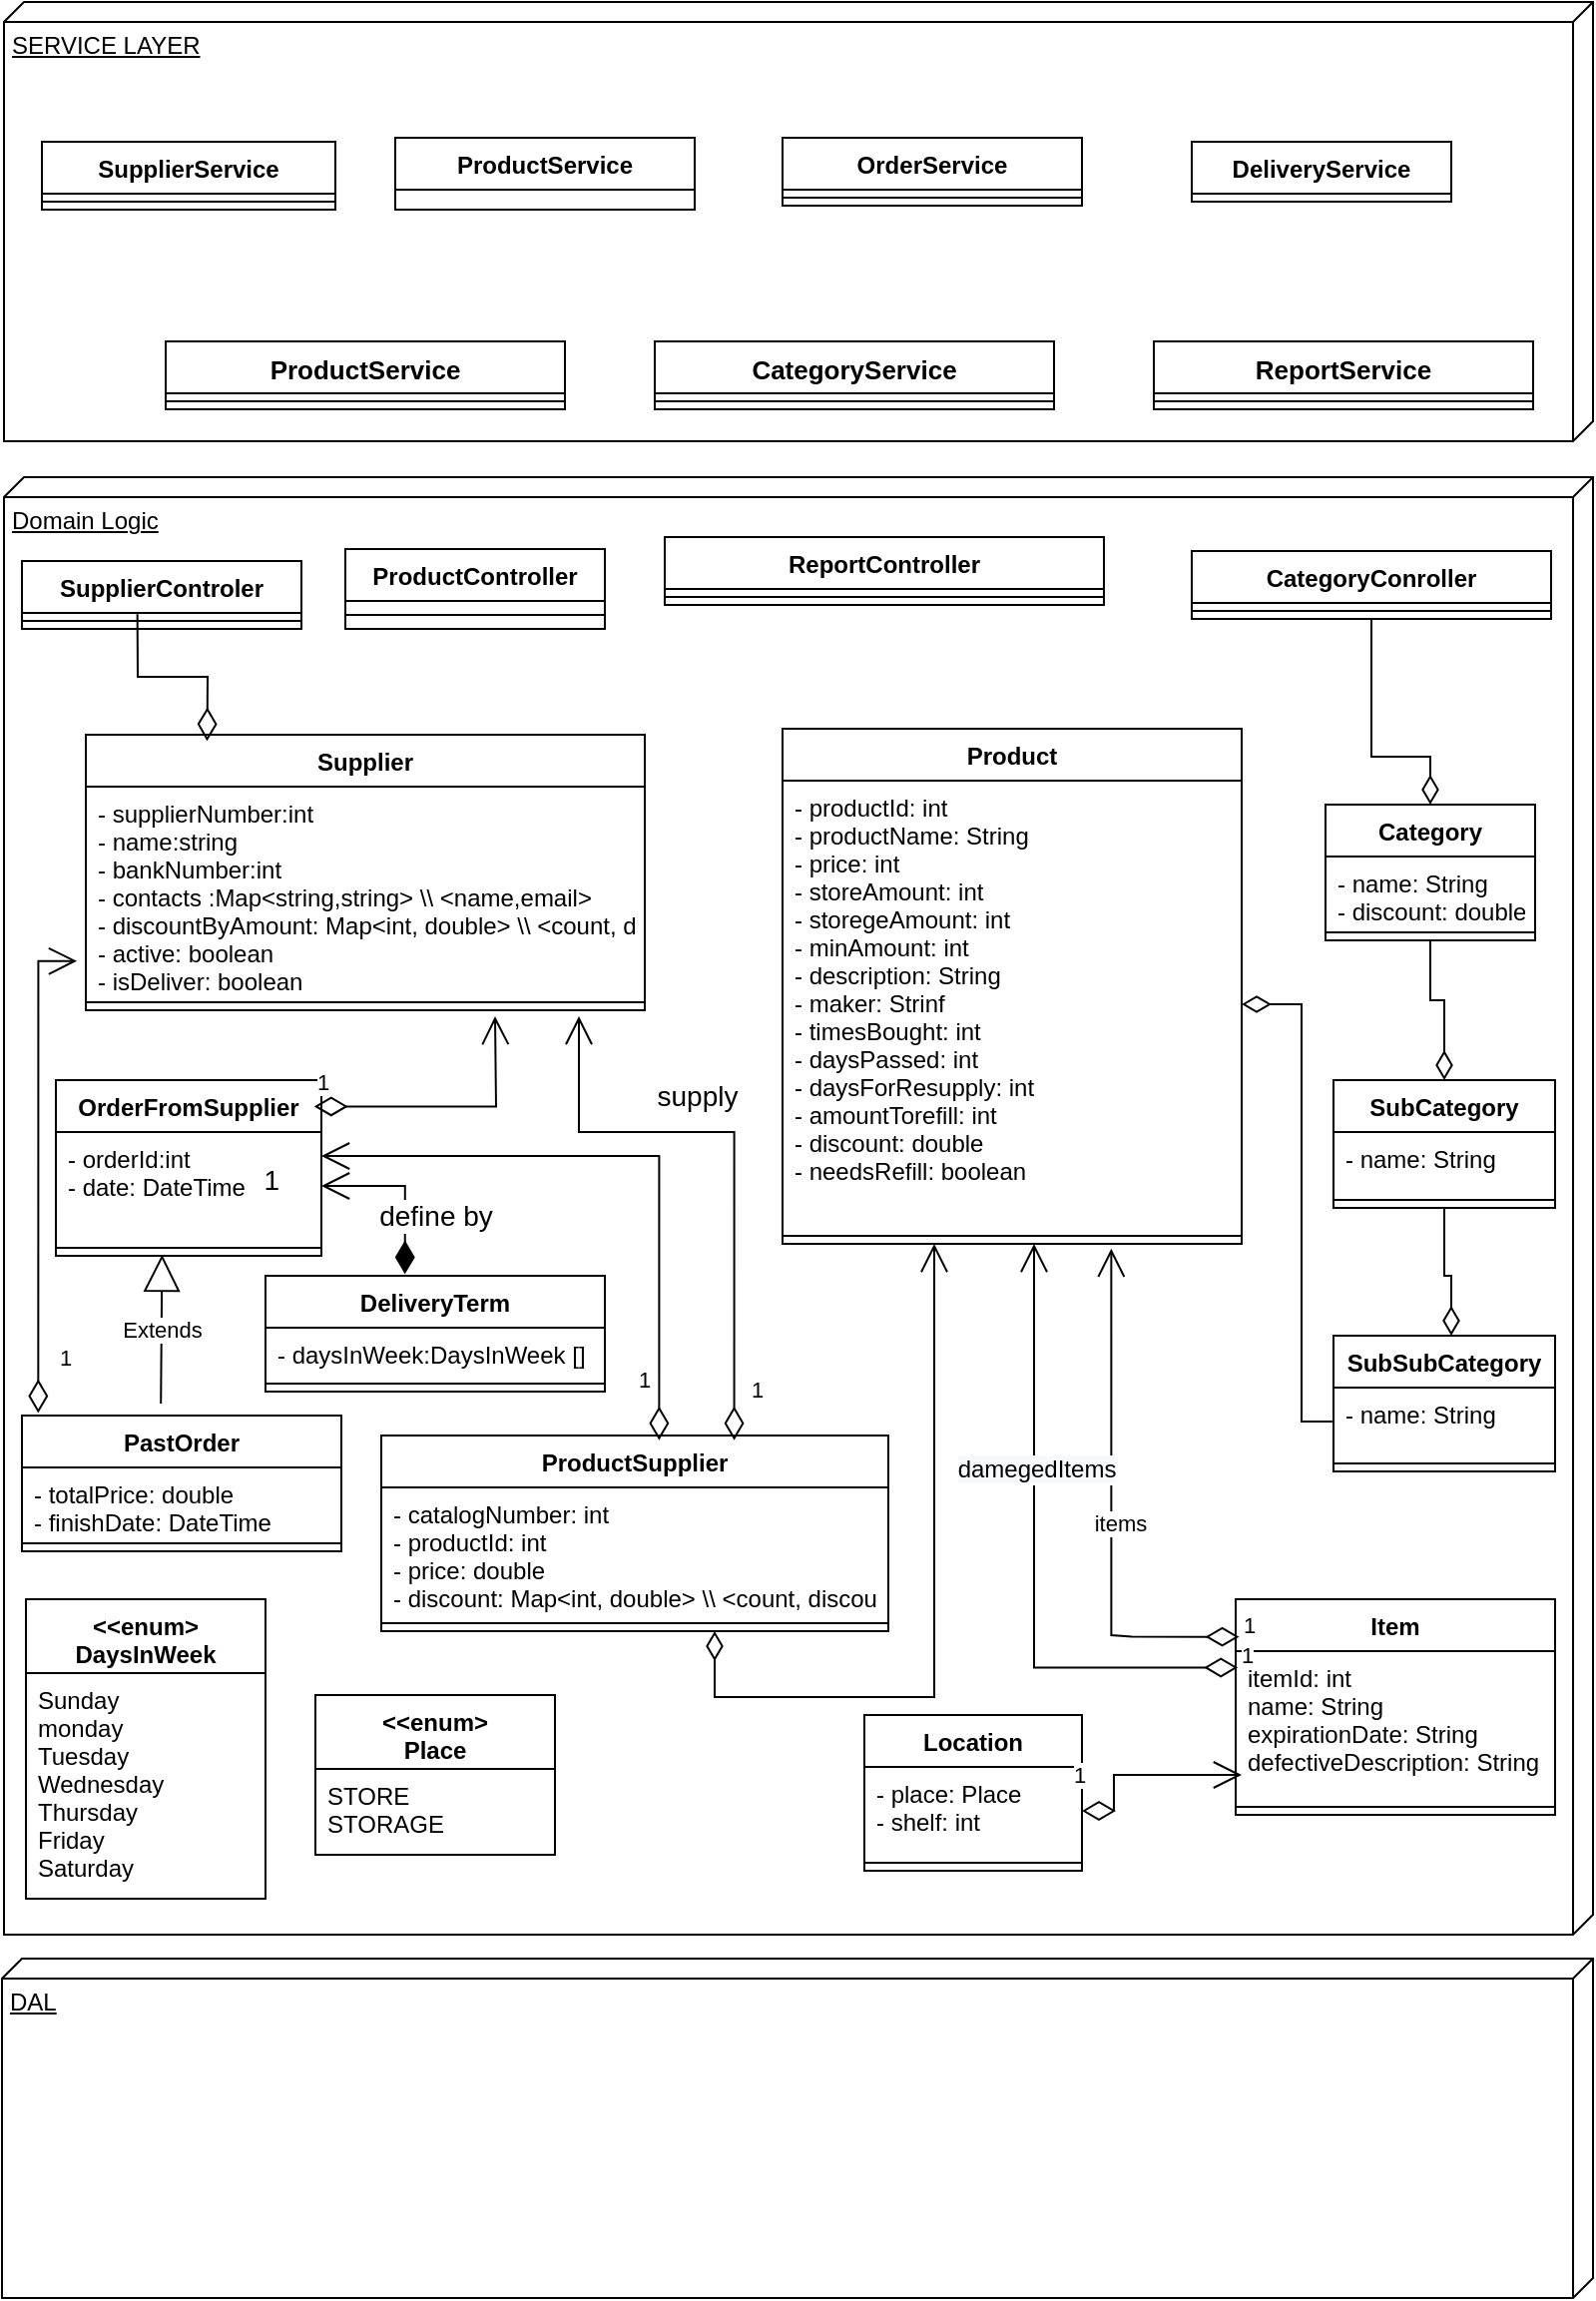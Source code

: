 <mxfile version="16.5.1" type="device"><diagram id="brOP___fMTUhQ7ttJd8J" name="‫עמוד-1‬"><mxGraphModel dx="211" dy="641" grid="1" gridSize="10" guides="1" tooltips="1" connect="1" arrows="1" fold="1" page="1" pageScale="1" pageWidth="827" pageHeight="1169" math="0" shadow="0"><root><mxCell id="0"/><mxCell id="1" parent="0"/><mxCell id="zts6wzAT9CX6H4ILx_Yd-130" value="SERVICE LAYER&lt;br&gt;" style="verticalAlign=top;align=left;spacingTop=8;spacingLeft=2;spacingRight=12;shape=cube;size=10;direction=south;fontStyle=4;html=1;" parent="1" vertex="1"><mxGeometry x="844" y="10" width="796" height="220" as="geometry"/></mxCell><mxCell id="zts6wzAT9CX6H4ILx_Yd-74" value="Domain Logic" style="verticalAlign=top;align=left;spacingTop=8;spacingLeft=2;spacingRight=12;shape=cube;size=10;direction=south;fontStyle=4;html=1;" parent="1" vertex="1"><mxGeometry x="844" y="248" width="796" height="730" as="geometry"/></mxCell><mxCell id="zts6wzAT9CX6H4ILx_Yd-4" value="Product" style="swimlane;fontStyle=1;align=center;verticalAlign=top;childLayout=stackLayout;horizontal=1;startSize=26;horizontalStack=0;resizeParent=1;resizeParentMax=0;resizeLast=0;collapsible=1;marginBottom=0;" parent="1" vertex="1"><mxGeometry x="1234" y="374" width="230" height="258" as="geometry"/></mxCell><mxCell id="zts6wzAT9CX6H4ILx_Yd-5" value="- productId: int&#10;- productName: String&#10;- price: int&#10;- storeAmount: int &#10;- storegeAmount: int &#10;- minAmount: int &#10;- description: String&#10;- maker: Strinf&#10;- timesBought: int &#10;- daysPassed: int &#10;- daysForResupply: int &#10;- amountTorefill: int &#10;- discount: double&#10;- needsRefill: boolean" style="text;strokeColor=none;fillColor=none;align=left;verticalAlign=top;spacingLeft=4;spacingRight=4;overflow=hidden;rotatable=0;points=[[0,0.5],[1,0.5]];portConstraint=eastwest;" parent="zts6wzAT9CX6H4ILx_Yd-4" vertex="1"><mxGeometry y="26" width="230" height="224" as="geometry"/></mxCell><mxCell id="zts6wzAT9CX6H4ILx_Yd-6" value="" style="line;strokeWidth=1;fillColor=none;align=left;verticalAlign=middle;spacingTop=-1;spacingLeft=3;spacingRight=3;rotatable=0;labelPosition=right;points=[];portConstraint=eastwest;" parent="zts6wzAT9CX6H4ILx_Yd-4" vertex="1"><mxGeometry y="250" width="230" height="8" as="geometry"/></mxCell><mxCell id="zts6wzAT9CX6H4ILx_Yd-7" value="Location" style="swimlane;fontStyle=1;align=center;verticalAlign=top;childLayout=stackLayout;horizontal=1;startSize=26;horizontalStack=0;resizeParent=1;resizeParentMax=0;resizeLast=0;collapsible=1;marginBottom=0;" parent="1" vertex="1"><mxGeometry x="1275" y="868" width="109" height="78" as="geometry"/></mxCell><mxCell id="zts6wzAT9CX6H4ILx_Yd-8" value="- place: Place&#10;- shelf: int&#10;" style="text;strokeColor=none;fillColor=none;align=left;verticalAlign=top;spacingLeft=4;spacingRight=4;overflow=hidden;rotatable=0;points=[[0,0.5],[1,0.5]];portConstraint=eastwest;" parent="zts6wzAT9CX6H4ILx_Yd-7" vertex="1"><mxGeometry y="26" width="109" height="44" as="geometry"/></mxCell><mxCell id="zts6wzAT9CX6H4ILx_Yd-9" value="" style="line;strokeWidth=1;fillColor=none;align=left;verticalAlign=middle;spacingTop=-1;spacingLeft=3;spacingRight=3;rotatable=0;labelPosition=right;points=[];portConstraint=eastwest;" parent="zts6wzAT9CX6H4ILx_Yd-7" vertex="1"><mxGeometry y="70" width="109" height="8" as="geometry"/></mxCell><mxCell id="zts6wzAT9CX6H4ILx_Yd-10" style="edgeStyle=orthogonalEdgeStyle;rounded=0;jumpSize=6;orthogonalLoop=1;jettySize=auto;html=1;fontSize=13;endArrow=diamondThin;endFill=0;endSize=12;" parent="1" source="zts6wzAT9CX6H4ILx_Yd-11" target="zts6wzAT9CX6H4ILx_Yd-27" edge="1"><mxGeometry relative="1" as="geometry"><Array as="points"><mxPoint x="1566" y="648"/><mxPoint x="1569" y="648"/></Array></mxGeometry></mxCell><mxCell id="zts6wzAT9CX6H4ILx_Yd-11" value="SubCategory" style="swimlane;fontStyle=1;align=center;verticalAlign=top;childLayout=stackLayout;horizontal=1;startSize=26;horizontalStack=0;resizeParent=1;resizeParentMax=0;resizeLast=0;collapsible=1;marginBottom=0;" parent="1" vertex="1"><mxGeometry x="1510" y="550" width="111" height="64" as="geometry"/></mxCell><mxCell id="zts6wzAT9CX6H4ILx_Yd-12" value="- name: String" style="text;strokeColor=none;fillColor=none;align=left;verticalAlign=top;spacingLeft=4;spacingRight=4;overflow=hidden;rotatable=0;points=[[0,0.5],[1,0.5]];portConstraint=eastwest;" parent="zts6wzAT9CX6H4ILx_Yd-11" vertex="1"><mxGeometry y="26" width="111" height="30" as="geometry"/></mxCell><mxCell id="zts6wzAT9CX6H4ILx_Yd-13" value="" style="line;strokeWidth=1;fillColor=none;align=left;verticalAlign=middle;spacingTop=-1;spacingLeft=3;spacingRight=3;rotatable=0;labelPosition=right;points=[];portConstraint=eastwest;" parent="zts6wzAT9CX6H4ILx_Yd-11" vertex="1"><mxGeometry y="56" width="111" height="8" as="geometry"/></mxCell><mxCell id="zts6wzAT9CX6H4ILx_Yd-14" style="edgeStyle=orthogonalEdgeStyle;rounded=0;jumpSize=6;orthogonalLoop=1;jettySize=auto;html=1;entryX=0.5;entryY=0;entryDx=0;entryDy=0;fontSize=13;endArrow=diamondThin;endFill=0;endSize=12;" parent="1" source="zts6wzAT9CX6H4ILx_Yd-15" target="zts6wzAT9CX6H4ILx_Yd-11" edge="1"><mxGeometry relative="1" as="geometry"/></mxCell><mxCell id="zts6wzAT9CX6H4ILx_Yd-15" value="Category" style="swimlane;fontStyle=1;align=center;verticalAlign=top;childLayout=stackLayout;horizontal=1;startSize=26;horizontalStack=0;resizeParent=1;resizeParentMax=0;resizeLast=0;collapsible=1;marginBottom=0;" parent="1" vertex="1"><mxGeometry x="1506" y="412" width="105" height="68" as="geometry"/></mxCell><mxCell id="zts6wzAT9CX6H4ILx_Yd-16" value="- name: String&#10;- discount: double" style="text;strokeColor=none;fillColor=none;align=left;verticalAlign=top;spacingLeft=4;spacingRight=4;overflow=hidden;rotatable=0;points=[[0,0.5],[1,0.5]];portConstraint=eastwest;" parent="zts6wzAT9CX6H4ILx_Yd-15" vertex="1"><mxGeometry y="26" width="105" height="34" as="geometry"/></mxCell><mxCell id="zts6wzAT9CX6H4ILx_Yd-17" value="" style="line;strokeWidth=1;fillColor=none;align=left;verticalAlign=middle;spacingTop=-1;spacingLeft=3;spacingRight=3;rotatable=0;labelPosition=right;points=[];portConstraint=eastwest;" parent="zts6wzAT9CX6H4ILx_Yd-15" vertex="1"><mxGeometry y="60" width="105" height="8" as="geometry"/></mxCell><mxCell id="zts6wzAT9CX6H4ILx_Yd-18" style="edgeStyle=orthogonalEdgeStyle;rounded=0;jumpSize=6;orthogonalLoop=1;jettySize=auto;html=1;fontSize=13;endArrow=open;endFill=0;endSize=12;startArrow=diamondThin;startFill=0;startSize=12;" parent="1" source="zts6wzAT9CX6H4ILx_Yd-90" target="zts6wzAT9CX6H4ILx_Yd-4" edge="1"><mxGeometry relative="1" as="geometry"><Array as="points"><mxPoint x="1200" y="859"/><mxPoint x="1310" y="859"/></Array></mxGeometry></mxCell><mxCell id="zts6wzAT9CX6H4ILx_Yd-19" value="ProductController" style="swimlane;fontStyle=1;align=center;verticalAlign=top;childLayout=stackLayout;horizontal=1;startSize=26;horizontalStack=0;resizeParent=1;resizeParentMax=0;resizeLast=0;collapsible=1;marginBottom=0;" parent="1" vertex="1"><mxGeometry x="1015" y="284" width="130" height="40" as="geometry"/></mxCell><mxCell id="zts6wzAT9CX6H4ILx_Yd-21" value="" style="line;strokeWidth=1;fillColor=none;align=left;verticalAlign=middle;spacingTop=-1;spacingLeft=3;spacingRight=3;rotatable=0;labelPosition=right;points=[];portConstraint=eastwest;perimeterSpacing=0;" parent="zts6wzAT9CX6H4ILx_Yd-19" vertex="1"><mxGeometry y="26" width="130" height="14" as="geometry"/></mxCell><mxCell id="zts6wzAT9CX6H4ILx_Yd-24" value="ReportController" style="swimlane;fontStyle=1;align=center;verticalAlign=top;childLayout=stackLayout;horizontal=1;startSize=26;horizontalStack=0;resizeParent=1;resizeParentMax=0;resizeLast=0;collapsible=1;marginBottom=0;" parent="1" vertex="1"><mxGeometry x="1175" y="278" width="220" height="34" as="geometry"/></mxCell><mxCell id="zts6wzAT9CX6H4ILx_Yd-26" value="" style="line;strokeWidth=1;fillColor=none;align=left;verticalAlign=middle;spacingTop=-1;spacingLeft=3;spacingRight=3;rotatable=0;labelPosition=right;points=[];portConstraint=eastwest;" parent="zts6wzAT9CX6H4ILx_Yd-24" vertex="1"><mxGeometry y="26" width="220" height="8" as="geometry"/></mxCell><mxCell id="zts6wzAT9CX6H4ILx_Yd-27" value="SubSubCategory" style="swimlane;fontStyle=1;align=center;verticalAlign=top;childLayout=stackLayout;horizontal=1;startSize=26;horizontalStack=0;resizeParent=1;resizeParentMax=0;resizeLast=0;collapsible=1;marginBottom=0;" parent="1" vertex="1"><mxGeometry x="1510" y="678" width="111" height="68" as="geometry"/></mxCell><mxCell id="zts6wzAT9CX6H4ILx_Yd-28" value="- name: String" style="text;strokeColor=none;fillColor=none;align=left;verticalAlign=top;spacingLeft=4;spacingRight=4;overflow=hidden;rotatable=0;points=[[0,0.5],[1,0.5]];portConstraint=eastwest;" parent="zts6wzAT9CX6H4ILx_Yd-27" vertex="1"><mxGeometry y="26" width="111" height="34" as="geometry"/></mxCell><mxCell id="zts6wzAT9CX6H4ILx_Yd-29" value="" style="line;strokeWidth=1;fillColor=none;align=left;verticalAlign=middle;spacingTop=-1;spacingLeft=3;spacingRight=3;rotatable=0;labelPosition=right;points=[];portConstraint=eastwest;" parent="zts6wzAT9CX6H4ILx_Yd-27" vertex="1"><mxGeometry y="60" width="111" height="8" as="geometry"/></mxCell><mxCell id="zts6wzAT9CX6H4ILx_Yd-30" value="Item" style="swimlane;fontStyle=1;align=center;verticalAlign=top;childLayout=stackLayout;horizontal=1;startSize=26;horizontalStack=0;resizeParent=1;resizeParentMax=0;resizeLast=0;collapsible=1;marginBottom=0;" parent="1" vertex="1"><mxGeometry x="1461" y="810" width="160" height="108" as="geometry"/></mxCell><mxCell id="zts6wzAT9CX6H4ILx_Yd-161" value="itemId: int&#10;name: String&#10;expirationDate: String &#10;defectiveDescription: String " style="text;strokeColor=none;fillColor=none;align=left;verticalAlign=top;spacingLeft=4;spacingRight=4;overflow=hidden;rotatable=0;points=[[0,0.5],[1,0.5]];portConstraint=eastwest;" parent="zts6wzAT9CX6H4ILx_Yd-30" vertex="1"><mxGeometry y="26" width="160" height="74" as="geometry"/></mxCell><mxCell id="zts6wzAT9CX6H4ILx_Yd-32" value="" style="line;strokeWidth=1;fillColor=none;align=left;verticalAlign=middle;spacingTop=-1;spacingLeft=3;spacingRight=3;rotatable=0;labelPosition=right;points=[];portConstraint=eastwest;" parent="zts6wzAT9CX6H4ILx_Yd-30" vertex="1"><mxGeometry y="100" width="160" height="8" as="geometry"/></mxCell><mxCell id="zts6wzAT9CX6H4ILx_Yd-33" style="edgeStyle=orthogonalEdgeStyle;rounded=0;jumpSize=6;orthogonalLoop=1;jettySize=auto;html=1;fontSize=13;endArrow=diamondThin;endFill=0;endSize=12;entryX=0.5;entryY=0;entryDx=0;entryDy=0;" parent="1" source="zts6wzAT9CX6H4ILx_Yd-34" target="zts6wzAT9CX6H4ILx_Yd-15" edge="1"><mxGeometry relative="1" as="geometry"><Array as="points"><mxPoint x="1529" y="388"/><mxPoint x="1559" y="388"/></Array><mxPoint x="1489" y="417" as="targetPoint"/></mxGeometry></mxCell><mxCell id="zts6wzAT9CX6H4ILx_Yd-34" value="CategoryConroller" style="swimlane;fontStyle=1;align=center;verticalAlign=top;childLayout=stackLayout;horizontal=1;startSize=26;horizontalStack=0;resizeParent=1;resizeParentMax=0;resizeLast=0;collapsible=1;marginBottom=0;" parent="1" vertex="1"><mxGeometry x="1439" y="285" width="180" height="34" as="geometry"/></mxCell><mxCell id="zts6wzAT9CX6H4ILx_Yd-36" value="" style="line;strokeWidth=1;fillColor=none;align=left;verticalAlign=middle;spacingTop=-1;spacingLeft=3;spacingRight=3;rotatable=0;labelPosition=right;points=[];portConstraint=eastwest;" parent="zts6wzAT9CX6H4ILx_Yd-34" vertex="1"><mxGeometry y="26" width="180" height="8" as="geometry"/></mxCell><mxCell id="zts6wzAT9CX6H4ILx_Yd-40" value="ReportService" style="swimlane;fontStyle=1;align=center;verticalAlign=top;childLayout=stackLayout;horizontal=1;startSize=26;horizontalStack=0;resizeParent=1;resizeParentMax=0;resizeLast=0;collapsible=1;marginBottom=0;fontSize=13;" parent="1" vertex="1"><mxGeometry x="1420" y="180" width="190" height="34" as="geometry"/></mxCell><mxCell id="zts6wzAT9CX6H4ILx_Yd-42" value="" style="line;strokeWidth=1;fillColor=none;align=left;verticalAlign=middle;spacingTop=-1;spacingLeft=3;spacingRight=3;rotatable=0;labelPosition=right;points=[];portConstraint=eastwest;fontSize=13;" parent="zts6wzAT9CX6H4ILx_Yd-40" vertex="1"><mxGeometry y="26" width="190" height="8" as="geometry"/></mxCell><mxCell id="zts6wzAT9CX6H4ILx_Yd-44" value="CategoryService" style="swimlane;fontStyle=1;align=center;verticalAlign=top;childLayout=stackLayout;horizontal=1;startSize=26;horizontalStack=0;resizeParent=1;resizeParentMax=0;resizeLast=0;collapsible=1;marginBottom=0;fontSize=13;" parent="1" vertex="1"><mxGeometry x="1170" y="180" width="200" height="34" as="geometry"/></mxCell><mxCell id="zts6wzAT9CX6H4ILx_Yd-46" value="" style="line;strokeWidth=1;fillColor=none;align=left;verticalAlign=middle;spacingTop=-1;spacingLeft=3;spacingRight=3;rotatable=0;labelPosition=right;points=[];portConstraint=eastwest;fontSize=13;" parent="zts6wzAT9CX6H4ILx_Yd-44" vertex="1"><mxGeometry y="26" width="200" height="8" as="geometry"/></mxCell><mxCell id="zts6wzAT9CX6H4ILx_Yd-48" value="ProductService" style="swimlane;fontStyle=1;align=center;verticalAlign=top;childLayout=stackLayout;horizontal=1;startSize=26;horizontalStack=0;resizeParent=1;resizeParentMax=0;resizeLast=0;collapsible=1;marginBottom=0;fontSize=13;" parent="1" vertex="1"><mxGeometry x="925" y="180" width="200" height="34" as="geometry"/></mxCell><mxCell id="zts6wzAT9CX6H4ILx_Yd-50" value="" style="line;strokeWidth=1;fillColor=none;align=left;verticalAlign=middle;spacingTop=-1;spacingLeft=3;spacingRight=3;rotatable=0;labelPosition=right;points=[];portConstraint=eastwest;fontSize=13;" parent="zts6wzAT9CX6H4ILx_Yd-48" vertex="1"><mxGeometry y="26" width="200" height="8" as="geometry"/></mxCell><mxCell id="zts6wzAT9CX6H4ILx_Yd-52" style="edgeStyle=orthogonalEdgeStyle;rounded=0;jumpSize=6;orthogonalLoop=1;jettySize=auto;html=1;fontSize=13;endArrow=diamondThin;endFill=0;endSize=12;" parent="1" source="zts6wzAT9CX6H4ILx_Yd-28" target="zts6wzAT9CX6H4ILx_Yd-5" edge="1"><mxGeometry relative="1" as="geometry"><Array as="points"><mxPoint x="1494" y="721"/><mxPoint x="1494" y="512"/></Array></mxGeometry></mxCell><mxCell id="zts6wzAT9CX6H4ILx_Yd-86" value="SupplierControler" style="swimlane;fontStyle=1;align=center;verticalAlign=top;childLayout=stackLayout;horizontal=1;startSize=26;horizontalStack=0;resizeParent=1;resizeParentMax=0;resizeLast=0;collapsible=1;marginBottom=0;" parent="1" vertex="1"><mxGeometry x="853" y="290" width="140" height="34" as="geometry"/></mxCell><mxCell id="zts6wzAT9CX6H4ILx_Yd-87" value="" style="line;strokeWidth=1;fillColor=none;align=left;verticalAlign=middle;spacingTop=-1;spacingLeft=3;spacingRight=3;rotatable=0;labelPosition=right;points=[];portConstraint=eastwest;" parent="zts6wzAT9CX6H4ILx_Yd-86" vertex="1"><mxGeometry y="26" width="140" height="8" as="geometry"/></mxCell><mxCell id="zts6wzAT9CX6H4ILx_Yd-95" value="OrderFromSupplier" style="swimlane;fontStyle=1;align=center;verticalAlign=top;childLayout=stackLayout;horizontal=1;startSize=26;horizontalStack=0;resizeParent=1;resizeParentMax=0;resizeLast=0;collapsible=1;marginBottom=0;" parent="1" vertex="1"><mxGeometry x="870" y="550" width="133" height="88" as="geometry"/></mxCell><mxCell id="zts6wzAT9CX6H4ILx_Yd-96" value="- orderId:int&#10;- date: DateTime" style="text;strokeColor=none;fillColor=none;align=left;verticalAlign=top;spacingLeft=4;spacingRight=4;overflow=hidden;rotatable=0;points=[[0,0.5],[1,0.5]];portConstraint=eastwest;" parent="zts6wzAT9CX6H4ILx_Yd-95" vertex="1"><mxGeometry y="26" width="133" height="54" as="geometry"/></mxCell><mxCell id="zts6wzAT9CX6H4ILx_Yd-97" value="" style="line;strokeWidth=1;fillColor=none;align=left;verticalAlign=middle;spacingTop=-1;spacingLeft=3;spacingRight=3;rotatable=0;labelPosition=right;points=[];portConstraint=eastwest;" parent="zts6wzAT9CX6H4ILx_Yd-95" vertex="1"><mxGeometry y="80" width="133" height="8" as="geometry"/></mxCell><mxCell id="zts6wzAT9CX6H4ILx_Yd-101" value="&lt;&lt;enum&gt; &#10;DaysInWeek" style="swimlane;fontStyle=1;align=center;verticalAlign=top;childLayout=stackLayout;horizontal=1;startSize=37;horizontalStack=0;resizeParent=1;resizeParentMax=0;resizeLast=0;collapsible=1;marginBottom=0;" parent="1" vertex="1"><mxGeometry x="855" y="810" width="120" height="150" as="geometry"/></mxCell><mxCell id="zts6wzAT9CX6H4ILx_Yd-102" value="Sunday&#10;monday&#10;Tuesday&#10;Wednesday&#10;Thursday&#10;Friday&#10;Saturday" style="text;strokeColor=none;fillColor=none;align=left;verticalAlign=top;spacingLeft=4;spacingRight=4;overflow=hidden;rotatable=0;points=[[0,0.5],[1,0.5]];portConstraint=eastwest;" parent="zts6wzAT9CX6H4ILx_Yd-101" vertex="1"><mxGeometry y="37" width="120" height="113" as="geometry"/></mxCell><mxCell id="zts6wzAT9CX6H4ILx_Yd-103" value="DeliveryTerm" style="swimlane;fontStyle=1;align=center;verticalAlign=top;childLayout=stackLayout;horizontal=1;startSize=26;horizontalStack=0;resizeParent=1;resizeParentMax=0;resizeLast=0;collapsible=1;marginBottom=0;" parent="1" vertex="1"><mxGeometry x="975" y="648" width="170" height="58" as="geometry"/></mxCell><mxCell id="zts6wzAT9CX6H4ILx_Yd-104" value="- daysInWeek:DaysInWeek []" style="text;strokeColor=none;fillColor=none;align=left;verticalAlign=top;spacingLeft=4;spacingRight=4;overflow=hidden;rotatable=0;points=[[0,0.5],[1,0.5]];portConstraint=eastwest;" parent="zts6wzAT9CX6H4ILx_Yd-103" vertex="1"><mxGeometry y="26" width="170" height="24" as="geometry"/></mxCell><mxCell id="zts6wzAT9CX6H4ILx_Yd-105" value="" style="line;strokeWidth=1;fillColor=none;align=left;verticalAlign=middle;spacingTop=-1;spacingLeft=3;spacingRight=3;rotatable=0;labelPosition=right;points=[];portConstraint=eastwest;" parent="zts6wzAT9CX6H4ILx_Yd-103" vertex="1"><mxGeometry y="50" width="170" height="8" as="geometry"/></mxCell><mxCell id="zts6wzAT9CX6H4ILx_Yd-128" value="Extends" style="endArrow=block;endSize=16;endFill=0;html=1;rounded=0;entryX=0.4;entryY=0.929;entryDx=0;entryDy=0;entryPerimeter=0;exitX=0.435;exitY=-0.088;exitDx=0;exitDy=0;exitPerimeter=0;" parent="1" source="zts6wzAT9CX6H4ILx_Yd-125" target="zts6wzAT9CX6H4ILx_Yd-97" edge="1"><mxGeometry width="160" relative="1" as="geometry"><mxPoint x="699" y="888" as="sourcePoint"/><mxPoint x="699" y="818.0" as="targetPoint"/><Array as="points"/></mxGeometry></mxCell><mxCell id="zts6wzAT9CX6H4ILx_Yd-131" value="SupplierService" style="swimlane;fontStyle=1;align=center;verticalAlign=top;childLayout=stackLayout;horizontal=1;startSize=26;horizontalStack=0;resizeParent=1;resizeParentMax=0;resizeLast=0;collapsible=1;marginBottom=0;" parent="1" vertex="1"><mxGeometry x="863" y="80" width="147" height="34" as="geometry"/></mxCell><mxCell id="zts6wzAT9CX6H4ILx_Yd-132" value="" style="line;strokeWidth=1;fillColor=none;align=left;verticalAlign=middle;spacingTop=-1;spacingLeft=3;spacingRight=3;rotatable=0;labelPosition=right;points=[];portConstraint=eastwest;" parent="zts6wzAT9CX6H4ILx_Yd-131" vertex="1"><mxGeometry y="26" width="147" height="8" as="geometry"/></mxCell><mxCell id="zts6wzAT9CX6H4ILx_Yd-140" value="ProductService" style="swimlane;fontStyle=1;align=center;verticalAlign=top;childLayout=stackLayout;horizontal=1;startSize=26;horizontalStack=0;resizeParent=1;resizeParentMax=0;resizeLast=0;collapsible=1;marginBottom=0;" parent="1" vertex="1"><mxGeometry x="1040" y="78" width="150" height="36" as="geometry"/></mxCell><mxCell id="zts6wzAT9CX6H4ILx_Yd-144" value="OrderService" style="swimlane;fontStyle=1;align=center;verticalAlign=top;childLayout=stackLayout;horizontal=1;startSize=26;horizontalStack=0;resizeParent=1;resizeParentMax=0;resizeLast=0;collapsible=1;marginBottom=0;" parent="1" vertex="1"><mxGeometry x="1234" y="78" width="150" height="34" as="geometry"/></mxCell><mxCell id="zts6wzAT9CX6H4ILx_Yd-145" value="" style="line;strokeWidth=1;fillColor=none;align=left;verticalAlign=middle;spacingTop=-1;spacingLeft=3;spacingRight=3;rotatable=0;labelPosition=right;points=[];portConstraint=eastwest;" parent="zts6wzAT9CX6H4ILx_Yd-144" vertex="1"><mxGeometry y="26" width="150" height="8" as="geometry"/></mxCell><mxCell id="zts6wzAT9CX6H4ILx_Yd-151" value="DeliveryService" style="swimlane;fontStyle=1;childLayout=stackLayout;horizontal=1;startSize=26;fillColor=none;horizontalStack=0;resizeParent=1;resizeParentMax=0;resizeLast=0;collapsible=1;marginBottom=0;" parent="1" vertex="1"><mxGeometry x="1439" y="80" width="130" height="30" as="geometry"/></mxCell><mxCell id="zts6wzAT9CX6H4ILx_Yd-90" value="ProductSupplier" style="swimlane;fontStyle=1;align=center;verticalAlign=top;childLayout=stackLayout;horizontal=1;startSize=26;horizontalStack=0;resizeParent=1;resizeParentMax=0;resizeLast=0;collapsible=1;marginBottom=0;" parent="1" vertex="1"><mxGeometry x="1033" y="728" width="254" height="98" as="geometry"/></mxCell><mxCell id="zts6wzAT9CX6H4ILx_Yd-91" value="- catalogNumber: int&#10;- productId: int&#10;- price: double&#10;- discount: Map&lt;int, double&gt; \\ &lt;count, discount&gt;" style="text;strokeColor=none;fillColor=none;align=left;verticalAlign=top;spacingLeft=4;spacingRight=4;overflow=hidden;rotatable=0;points=[[0,0.5],[1,0.5]];portConstraint=eastwest;" parent="zts6wzAT9CX6H4ILx_Yd-90" vertex="1"><mxGeometry y="26" width="254" height="64" as="geometry"/></mxCell><mxCell id="zts6wzAT9CX6H4ILx_Yd-92" value="" style="line;strokeWidth=1;fillColor=none;align=left;verticalAlign=middle;spacingTop=-1;spacingLeft=3;spacingRight=3;rotatable=0;labelPosition=right;points=[];portConstraint=eastwest;" parent="zts6wzAT9CX6H4ILx_Yd-90" vertex="1"><mxGeometry y="90" width="254" height="8" as="geometry"/></mxCell><mxCell id="zts6wzAT9CX6H4ILx_Yd-76" value="Supplier" style="swimlane;fontStyle=1;align=center;verticalAlign=top;childLayout=stackLayout;horizontal=1;startSize=26;horizontalStack=0;resizeParent=1;resizeParentMax=0;resizeLast=0;collapsible=1;marginBottom=0;" parent="1" vertex="1"><mxGeometry x="885" y="377" width="280" height="138" as="geometry"/></mxCell><mxCell id="zts6wzAT9CX6H4ILx_Yd-77" value="- supplierNumber:int&#10;- name:string&#10;- bankNumber:int&#10;- contacts :Map&lt;string,string&gt; \\ &lt;name,email&gt;&#10;- discountByAmount: Map&lt;int, double&gt; \\ &lt;count, discount&gt;&#10;- active: boolean&#10;- isDeliver: boolean" style="text;strokeColor=none;fillColor=none;align=left;verticalAlign=top;spacingLeft=4;spacingRight=4;overflow=hidden;rotatable=0;points=[[0,0.5],[1,0.5]];portConstraint=eastwest;" parent="zts6wzAT9CX6H4ILx_Yd-76" vertex="1"><mxGeometry y="26" width="280" height="104" as="geometry"/></mxCell><mxCell id="zts6wzAT9CX6H4ILx_Yd-78" value="" style="line;strokeWidth=1;fillColor=none;align=left;verticalAlign=middle;spacingTop=-1;spacingLeft=3;spacingRight=3;rotatable=0;labelPosition=right;points=[];portConstraint=eastwest;" parent="zts6wzAT9CX6H4ILx_Yd-76" vertex="1"><mxGeometry y="130" width="280" height="8" as="geometry"/></mxCell><mxCell id="zts6wzAT9CX6H4ILx_Yd-160" value="" style="endArrow=diamondThin;endFill=0;endSize=14;html=1;rounded=0;entryX=0.217;entryY=0.023;entryDx=0;entryDy=0;entryPerimeter=0;exitX=0.413;exitY=0.075;exitDx=0;exitDy=0;exitPerimeter=0;" parent="1" source="zts6wzAT9CX6H4ILx_Yd-87" target="zts6wzAT9CX6H4ILx_Yd-76" edge="1"><mxGeometry width="160" relative="1" as="geometry"><mxPoint x="910" y="358" as="sourcePoint"/><mxPoint x="980" y="373" as="targetPoint"/><Array as="points"><mxPoint x="911" y="348"/><mxPoint x="946" y="348"/></Array></mxGeometry></mxCell><mxCell id="zts6wzAT9CX6H4ILx_Yd-162" value="supply" style="endArrow=open;html=1;endSize=12;startArrow=diamondThin;startSize=14;startFill=0;edgeStyle=orthogonalEdgeStyle;rounded=0;fontSize=14;exitX=0.696;exitY=0.024;exitDx=0;exitDy=0;exitPerimeter=0;" parent="1" source="zts6wzAT9CX6H4ILx_Yd-90" edge="1"><mxGeometry x="0.191" y="-18" relative="1" as="geometry"><mxPoint x="1030.04" y="596.162" as="sourcePoint"/><mxPoint x="1132" y="518" as="targetPoint"/><Array as="points"><mxPoint x="1210" y="576"/><mxPoint x="1132" y="576"/></Array><mxPoint as="offset"/></mxGeometry></mxCell><mxCell id="zts6wzAT9CX6H4ILx_Yd-163" value="1" style="edgeLabel;html=1;align=center;verticalAlign=middle;resizable=0;points=[];" parent="zts6wzAT9CX6H4ILx_Yd-162" vertex="1" connectable="0"><mxGeometry x="-0.487" y="-11" relative="1" as="geometry"><mxPoint y="49" as="offset"/></mxGeometry></mxCell><mxCell id="zts6wzAT9CX6H4ILx_Yd-164" value="define by" style="endArrow=open;html=1;endSize=12;startArrow=diamondThin;startSize=14;startFill=1;edgeStyle=orthogonalEdgeStyle;rounded=0;fontSize=14;exitX=0.411;exitY=-0.014;exitDx=0;exitDy=0;exitPerimeter=0;" parent="1" source="zts6wzAT9CX6H4ILx_Yd-103" target="zts6wzAT9CX6H4ILx_Yd-96" edge="1"><mxGeometry x="-0.322" y="-15" relative="1" as="geometry"><mxPoint x="1140" y="574" as="sourcePoint"/><mxPoint x="1030" y="620" as="targetPoint"/><Array as="points"><mxPoint x="1045" y="603"/></Array><mxPoint as="offset"/></mxGeometry></mxCell><mxCell id="zts6wzAT9CX6H4ILx_Yd-166" value="1" style="edgeLabel;resizable=0;html=1;align=right;verticalAlign=top;fontSize=14;" parent="zts6wzAT9CX6H4ILx_Yd-164" connectable="0" vertex="1"><mxGeometry x="1" relative="1" as="geometry"><mxPoint x="-21" y="-18" as="offset"/></mxGeometry></mxCell><mxCell id="zts6wzAT9CX6H4ILx_Yd-167" value="1" style="endArrow=open;html=1;endSize=12;startArrow=diamondThin;startSize=14;startFill=0;edgeStyle=orthogonalEdgeStyle;align=left;verticalAlign=bottom;rounded=0;exitX=0.548;exitY=0.024;exitDx=0;exitDy=0;exitPerimeter=0;" parent="1" source="zts6wzAT9CX6H4ILx_Yd-90" target="zts6wzAT9CX6H4ILx_Yd-96" edge="1"><mxGeometry x="-0.865" y="12" relative="1" as="geometry"><mxPoint x="983" y="578" as="sourcePoint"/><mxPoint x="983" y="588" as="targetPoint"/><Array as="points"><mxPoint x="1172" y="588"/></Array><mxPoint as="offset"/></mxGeometry></mxCell><mxCell id="zts6wzAT9CX6H4ILx_Yd-125" value="PastOrder" style="swimlane;fontStyle=1;align=center;verticalAlign=top;childLayout=stackLayout;horizontal=1;startSize=26;horizontalStack=0;resizeParent=1;resizeParentMax=0;resizeLast=0;collapsible=1;marginBottom=0;" parent="1" vertex="1"><mxGeometry x="853" y="718" width="160" height="68" as="geometry"/></mxCell><mxCell id="zts6wzAT9CX6H4ILx_Yd-126" value="- totalPrice: double&#10;- finishDate: DateTime" style="text;strokeColor=none;fillColor=none;align=left;verticalAlign=top;spacingLeft=4;spacingRight=4;overflow=hidden;rotatable=0;points=[[0,0.5],[1,0.5]];portConstraint=eastwest;" parent="zts6wzAT9CX6H4ILx_Yd-125" vertex="1"><mxGeometry y="26" width="160" height="34" as="geometry"/></mxCell><mxCell id="zts6wzAT9CX6H4ILx_Yd-127" value="" style="line;strokeWidth=1;fillColor=none;align=left;verticalAlign=middle;spacingTop=-1;spacingLeft=3;spacingRight=3;rotatable=0;labelPosition=right;points=[];portConstraint=eastwest;" parent="zts6wzAT9CX6H4ILx_Yd-125" vertex="1"><mxGeometry y="60" width="160" height="8" as="geometry"/></mxCell><mxCell id="zts6wzAT9CX6H4ILx_Yd-170" value="1" style="endArrow=open;html=1;endSize=12;startArrow=diamondThin;startSize=14;startFill=0;edgeStyle=orthogonalEdgeStyle;align=left;verticalAlign=bottom;rounded=0;exitX=1;exitY=0.5;exitDx=0;exitDy=0;" parent="1" source="zts6wzAT9CX6H4ILx_Yd-8" edge="1"><mxGeometry x="-0.477" y="22" relative="1" as="geometry"><mxPoint x="1360" y="908" as="sourcePoint"/><mxPoint x="1464" y="898" as="targetPoint"/><Array as="points"><mxPoint x="1400" y="916"/><mxPoint x="1400" y="898"/></Array><mxPoint as="offset"/></mxGeometry></mxCell><mxCell id="zts6wzAT9CX6H4ILx_Yd-172" value="&lt;&lt;enum&gt; &#10;Place" style="swimlane;fontStyle=1;align=center;verticalAlign=top;childLayout=stackLayout;horizontal=1;startSize=37;horizontalStack=0;resizeParent=1;resizeParentMax=0;resizeLast=0;collapsible=1;marginBottom=0;" parent="1" vertex="1"><mxGeometry x="1000" y="858" width="120" height="80" as="geometry"/></mxCell><mxCell id="zts6wzAT9CX6H4ILx_Yd-173" value="STORE&#10;STORAGE" style="text;strokeColor=none;fillColor=none;align=left;verticalAlign=top;spacingLeft=4;spacingRight=4;overflow=hidden;rotatable=0;points=[[0,0.5],[1,0.5]];portConstraint=eastwest;" parent="zts6wzAT9CX6H4ILx_Yd-172" vertex="1"><mxGeometry y="37" width="120" height="43" as="geometry"/></mxCell><mxCell id="zts6wzAT9CX6H4ILx_Yd-174" value="1" style="endArrow=open;html=1;endSize=12;startArrow=diamondThin;startSize=14;startFill=0;edgeStyle=orthogonalEdgeStyle;align=left;verticalAlign=bottom;rounded=0;entryX=0.716;entryY=1.3;entryDx=0;entryDy=0;entryPerimeter=0;exitX=0.011;exitY=-0.097;exitDx=0;exitDy=0;exitPerimeter=0;" parent="1" source="zts6wzAT9CX6H4ILx_Yd-161" target="zts6wzAT9CX6H4ILx_Yd-6" edge="1"><mxGeometry x="-1" y="3" relative="1" as="geometry"><mxPoint x="1409" y="768" as="sourcePoint"/><mxPoint x="1569" y="768" as="targetPoint"/><Array as="points"><mxPoint x="1409" y="829"/><mxPoint x="1399" y="828"/></Array></mxGeometry></mxCell><mxCell id="zts6wzAT9CX6H4ILx_Yd-176" value="items" style="edgeLabel;html=1;align=center;verticalAlign=middle;resizable=0;points=[];" parent="zts6wzAT9CX6H4ILx_Yd-174" vertex="1" connectable="0"><mxGeometry x="-0.07" y="-4" relative="1" as="geometry"><mxPoint as="offset"/></mxGeometry></mxCell><mxCell id="zts6wzAT9CX6H4ILx_Yd-175" value="1" style="endArrow=open;html=1;endSize=12;startArrow=diamondThin;startSize=14;startFill=0;edgeStyle=orthogonalEdgeStyle;align=left;verticalAlign=bottom;rounded=0;exitX=0.011;exitY=-0.097;exitDx=0;exitDy=0;exitPerimeter=0;" parent="1" target="zts6wzAT9CX6H4ILx_Yd-6" edge="1"><mxGeometry x="-1" y="3" relative="1" as="geometry"><mxPoint x="1462.08" y="844.212" as="sourcePoint"/><mxPoint x="1395" y="709.79" as="targetPoint"/><Array as="points"><mxPoint x="1360" y="844"/></Array></mxGeometry></mxCell><mxCell id="zts6wzAT9CX6H4ILx_Yd-177" value="&lt;span style=&quot;font-size: 12px ; text-align: left ; background-color: rgb(248 , 249 , 250)&quot;&gt;damegedItems&lt;/span&gt;" style="edgeLabel;html=1;align=center;verticalAlign=middle;resizable=0;points=[];" parent="zts6wzAT9CX6H4ILx_Yd-175" vertex="1" connectable="0"><mxGeometry x="0.239" y="-1" relative="1" as="geometry"><mxPoint y="-7" as="offset"/></mxGeometry></mxCell><mxCell id="KXwuELfj1waEqGedhGB2-1" value="1" style="endArrow=open;html=1;endSize=12;startArrow=diamondThin;startSize=14;startFill=0;edgeStyle=orthogonalEdgeStyle;align=left;verticalAlign=bottom;rounded=0;exitX=0.973;exitY=0.15;exitDx=0;exitDy=0;exitPerimeter=0;" edge="1" parent="1" source="zts6wzAT9CX6H4ILx_Yd-95"><mxGeometry x="-1" y="3" relative="1" as="geometry"><mxPoint x="1010" y="568" as="sourcePoint"/><mxPoint x="1090" y="518" as="targetPoint"/></mxGeometry></mxCell><mxCell id="KXwuELfj1waEqGedhGB2-2" value="1" style="endArrow=open;html=1;endSize=12;startArrow=diamondThin;startSize=14;startFill=0;edgeStyle=orthogonalEdgeStyle;align=left;verticalAlign=bottom;rounded=0;entryX=-0.016;entryY=0.84;entryDx=0;entryDy=0;entryPerimeter=0;exitX=0.051;exitY=-0.018;exitDx=0;exitDy=0;exitPerimeter=0;" edge="1" parent="1" source="zts6wzAT9CX6H4ILx_Yd-125" target="zts6wzAT9CX6H4ILx_Yd-77"><mxGeometry x="-0.847" y="-9" relative="1" as="geometry"><mxPoint x="703" y="528" as="sourcePoint"/><mxPoint x="863" y="528" as="targetPoint"/><mxPoint as="offset"/></mxGeometry></mxCell><mxCell id="KXwuELfj1waEqGedhGB2-3" value="DAL" style="verticalAlign=top;align=left;spacingTop=8;spacingLeft=2;spacingRight=12;shape=cube;size=10;direction=south;fontStyle=4;html=1;" vertex="1" parent="1"><mxGeometry x="843" y="990" width="797" height="170" as="geometry"/></mxCell></root></mxGraphModel></diagram></mxfile>